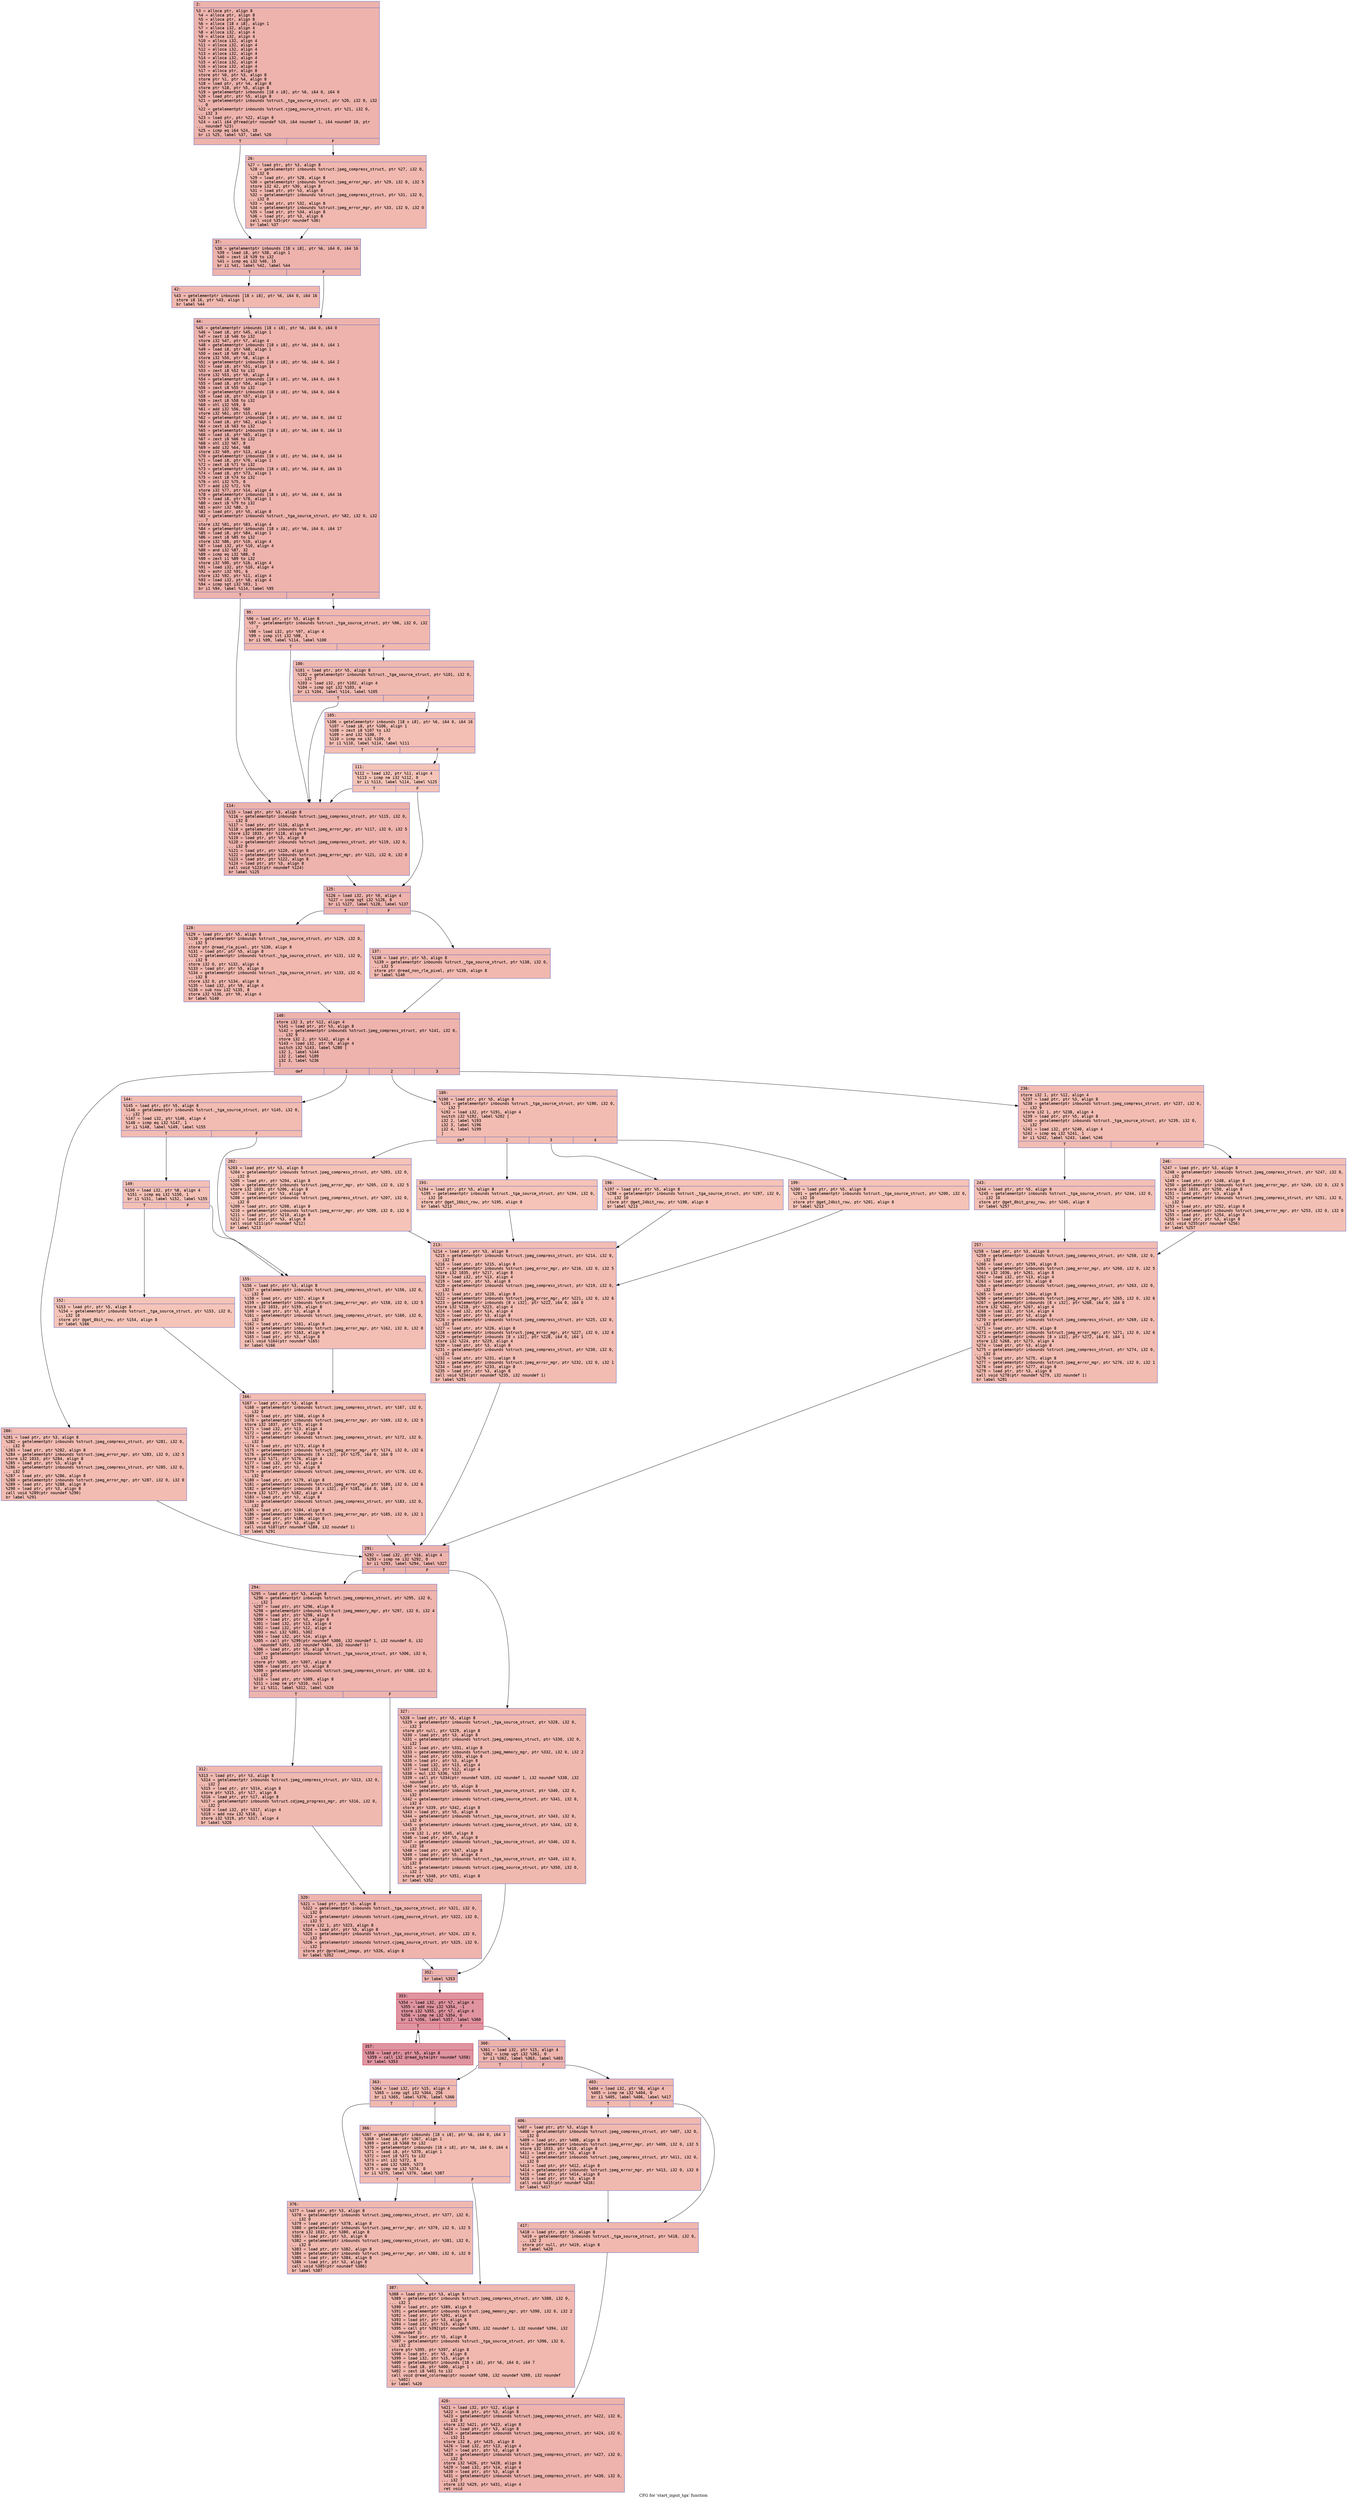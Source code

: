 digraph "CFG for 'start_input_tga' function" {
	label="CFG for 'start_input_tga' function";

	Node0x600001488460 [shape=record,color="#3d50c3ff", style=filled, fillcolor="#d6524470" fontname="Courier",label="{2:\l|  %3 = alloca ptr, align 8\l  %4 = alloca ptr, align 8\l  %5 = alloca ptr, align 8\l  %6 = alloca [18 x i8], align 1\l  %7 = alloca i32, align 4\l  %8 = alloca i32, align 4\l  %9 = alloca i32, align 4\l  %10 = alloca i32, align 4\l  %11 = alloca i32, align 4\l  %12 = alloca i32, align 4\l  %13 = alloca i32, align 4\l  %14 = alloca i32, align 4\l  %15 = alloca i32, align 4\l  %16 = alloca i32, align 4\l  %17 = alloca ptr, align 8\l  store ptr %0, ptr %3, align 8\l  store ptr %1, ptr %4, align 8\l  %18 = load ptr, ptr %4, align 8\l  store ptr %18, ptr %5, align 8\l  %19 = getelementptr inbounds [18 x i8], ptr %6, i64 0, i64 0\l  %20 = load ptr, ptr %5, align 8\l  %21 = getelementptr inbounds %struct._tga_source_struct, ptr %20, i32 0, i32\l... 0\l  %22 = getelementptr inbounds %struct.cjpeg_source_struct, ptr %21, i32 0,\l... i32 3\l  %23 = load ptr, ptr %22, align 8\l  %24 = call i64 @fread(ptr noundef %19, i64 noundef 1, i64 noundef 18, ptr\l... noundef %23)\l  %25 = icmp eq i64 %24, 18\l  br i1 %25, label %37, label %26\l|{<s0>T|<s1>F}}"];
	Node0x600001488460:s0 -> Node0x600001488500[tooltip="2 -> 37\nProbability 50.00%" ];
	Node0x600001488460:s1 -> Node0x6000014884b0[tooltip="2 -> 26\nProbability 50.00%" ];
	Node0x6000014884b0 [shape=record,color="#3d50c3ff", style=filled, fillcolor="#dc5d4a70" fontname="Courier",label="{26:\l|  %27 = load ptr, ptr %3, align 8\l  %28 = getelementptr inbounds %struct.jpeg_compress_struct, ptr %27, i32 0,\l... i32 0\l  %29 = load ptr, ptr %28, align 8\l  %30 = getelementptr inbounds %struct.jpeg_error_mgr, ptr %29, i32 0, i32 5\l  store i32 42, ptr %30, align 8\l  %31 = load ptr, ptr %3, align 8\l  %32 = getelementptr inbounds %struct.jpeg_compress_struct, ptr %31, i32 0,\l... i32 0\l  %33 = load ptr, ptr %32, align 8\l  %34 = getelementptr inbounds %struct.jpeg_error_mgr, ptr %33, i32 0, i32 0\l  %35 = load ptr, ptr %34, align 8\l  %36 = load ptr, ptr %3, align 8\l  call void %35(ptr noundef %36)\l  br label %37\l}"];
	Node0x6000014884b0 -> Node0x600001488500[tooltip="26 -> 37\nProbability 100.00%" ];
	Node0x600001488500 [shape=record,color="#3d50c3ff", style=filled, fillcolor="#d6524470" fontname="Courier",label="{37:\l|  %38 = getelementptr inbounds [18 x i8], ptr %6, i64 0, i64 16\l  %39 = load i8, ptr %38, align 1\l  %40 = zext i8 %39 to i32\l  %41 = icmp eq i32 %40, 15\l  br i1 %41, label %42, label %44\l|{<s0>T|<s1>F}}"];
	Node0x600001488500:s0 -> Node0x600001488550[tooltip="37 -> 42\nProbability 50.00%" ];
	Node0x600001488500:s1 -> Node0x6000014885a0[tooltip="37 -> 44\nProbability 50.00%" ];
	Node0x600001488550 [shape=record,color="#3d50c3ff", style=filled, fillcolor="#dc5d4a70" fontname="Courier",label="{42:\l|  %43 = getelementptr inbounds [18 x i8], ptr %6, i64 0, i64 16\l  store i8 16, ptr %43, align 1\l  br label %44\l}"];
	Node0x600001488550 -> Node0x6000014885a0[tooltip="42 -> 44\nProbability 100.00%" ];
	Node0x6000014885a0 [shape=record,color="#3d50c3ff", style=filled, fillcolor="#d6524470" fontname="Courier",label="{44:\l|  %45 = getelementptr inbounds [18 x i8], ptr %6, i64 0, i64 0\l  %46 = load i8, ptr %45, align 1\l  %47 = zext i8 %46 to i32\l  store i32 %47, ptr %7, align 4\l  %48 = getelementptr inbounds [18 x i8], ptr %6, i64 0, i64 1\l  %49 = load i8, ptr %48, align 1\l  %50 = zext i8 %49 to i32\l  store i32 %50, ptr %8, align 4\l  %51 = getelementptr inbounds [18 x i8], ptr %6, i64 0, i64 2\l  %52 = load i8, ptr %51, align 1\l  %53 = zext i8 %52 to i32\l  store i32 %53, ptr %9, align 4\l  %54 = getelementptr inbounds [18 x i8], ptr %6, i64 0, i64 5\l  %55 = load i8, ptr %54, align 1\l  %56 = zext i8 %55 to i32\l  %57 = getelementptr inbounds [18 x i8], ptr %6, i64 0, i64 6\l  %58 = load i8, ptr %57, align 1\l  %59 = zext i8 %58 to i32\l  %60 = shl i32 %59, 8\l  %61 = add i32 %56, %60\l  store i32 %61, ptr %15, align 4\l  %62 = getelementptr inbounds [18 x i8], ptr %6, i64 0, i64 12\l  %63 = load i8, ptr %62, align 1\l  %64 = zext i8 %63 to i32\l  %65 = getelementptr inbounds [18 x i8], ptr %6, i64 0, i64 13\l  %66 = load i8, ptr %65, align 1\l  %67 = zext i8 %66 to i32\l  %68 = shl i32 %67, 8\l  %69 = add i32 %64, %68\l  store i32 %69, ptr %13, align 4\l  %70 = getelementptr inbounds [18 x i8], ptr %6, i64 0, i64 14\l  %71 = load i8, ptr %70, align 1\l  %72 = zext i8 %71 to i32\l  %73 = getelementptr inbounds [18 x i8], ptr %6, i64 0, i64 15\l  %74 = load i8, ptr %73, align 1\l  %75 = zext i8 %74 to i32\l  %76 = shl i32 %75, 8\l  %77 = add i32 %72, %76\l  store i32 %77, ptr %14, align 4\l  %78 = getelementptr inbounds [18 x i8], ptr %6, i64 0, i64 16\l  %79 = load i8, ptr %78, align 1\l  %80 = zext i8 %79 to i32\l  %81 = ashr i32 %80, 3\l  %82 = load ptr, ptr %5, align 8\l  %83 = getelementptr inbounds %struct._tga_source_struct, ptr %82, i32 0, i32\l... 7\l  store i32 %81, ptr %83, align 4\l  %84 = getelementptr inbounds [18 x i8], ptr %6, i64 0, i64 17\l  %85 = load i8, ptr %84, align 1\l  %86 = zext i8 %85 to i32\l  store i32 %86, ptr %10, align 4\l  %87 = load i32, ptr %10, align 4\l  %88 = and i32 %87, 32\l  %89 = icmp eq i32 %88, 0\l  %90 = zext i1 %89 to i32\l  store i32 %90, ptr %16, align 4\l  %91 = load i32, ptr %10, align 4\l  %92 = ashr i32 %91, 6\l  store i32 %92, ptr %11, align 4\l  %93 = load i32, ptr %8, align 4\l  %94 = icmp sgt i32 %93, 1\l  br i1 %94, label %114, label %95\l|{<s0>T|<s1>F}}"];
	Node0x6000014885a0:s0 -> Node0x600001488730[tooltip="44 -> 114\nProbability 50.00%" ];
	Node0x6000014885a0:s1 -> Node0x6000014885f0[tooltip="44 -> 95\nProbability 50.00%" ];
	Node0x6000014885f0 [shape=record,color="#3d50c3ff", style=filled, fillcolor="#dc5d4a70" fontname="Courier",label="{95:\l|  %96 = load ptr, ptr %5, align 8\l  %97 = getelementptr inbounds %struct._tga_source_struct, ptr %96, i32 0, i32\l... 7\l  %98 = load i32, ptr %97, align 4\l  %99 = icmp slt i32 %98, 1\l  br i1 %99, label %114, label %100\l|{<s0>T|<s1>F}}"];
	Node0x6000014885f0:s0 -> Node0x600001488730[tooltip="95 -> 114\nProbability 37.50%" ];
	Node0x6000014885f0:s1 -> Node0x600001488640[tooltip="95 -> 100\nProbability 62.50%" ];
	Node0x600001488640 [shape=record,color="#3d50c3ff", style=filled, fillcolor="#de614d70" fontname="Courier",label="{100:\l|  %101 = load ptr, ptr %5, align 8\l  %102 = getelementptr inbounds %struct._tga_source_struct, ptr %101, i32 0,\l... i32 7\l  %103 = load i32, ptr %102, align 4\l  %104 = icmp sgt i32 %103, 4\l  br i1 %104, label %114, label %105\l|{<s0>T|<s1>F}}"];
	Node0x600001488640:s0 -> Node0x600001488730[tooltip="100 -> 114\nProbability 50.00%" ];
	Node0x600001488640:s1 -> Node0x600001488690[tooltip="100 -> 105\nProbability 50.00%" ];
	Node0x600001488690 [shape=record,color="#3d50c3ff", style=filled, fillcolor="#e36c5570" fontname="Courier",label="{105:\l|  %106 = getelementptr inbounds [18 x i8], ptr %6, i64 0, i64 16\l  %107 = load i8, ptr %106, align 1\l  %108 = zext i8 %107 to i32\l  %109 = and i32 %108, 7\l  %110 = icmp ne i32 %109, 0\l  br i1 %110, label %114, label %111\l|{<s0>T|<s1>F}}"];
	Node0x600001488690:s0 -> Node0x600001488730[tooltip="105 -> 114\nProbability 62.50%" ];
	Node0x600001488690:s1 -> Node0x6000014886e0[tooltip="105 -> 111\nProbability 37.50%" ];
	Node0x6000014886e0 [shape=record,color="#3d50c3ff", style=filled, fillcolor="#e97a5f70" fontname="Courier",label="{111:\l|  %112 = load i32, ptr %11, align 4\l  %113 = icmp ne i32 %112, 0\l  br i1 %113, label %114, label %125\l|{<s0>T|<s1>F}}"];
	Node0x6000014886e0:s0 -> Node0x600001488730[tooltip="111 -> 114\nProbability 62.50%" ];
	Node0x6000014886e0:s1 -> Node0x600001488780[tooltip="111 -> 125\nProbability 37.50%" ];
	Node0x600001488730 [shape=record,color="#3d50c3ff", style=filled, fillcolor="#d6524470" fontname="Courier",label="{114:\l|  %115 = load ptr, ptr %3, align 8\l  %116 = getelementptr inbounds %struct.jpeg_compress_struct, ptr %115, i32 0,\l... i32 0\l  %117 = load ptr, ptr %116, align 8\l  %118 = getelementptr inbounds %struct.jpeg_error_mgr, ptr %117, i32 0, i32 5\l  store i32 1033, ptr %118, align 8\l  %119 = load ptr, ptr %3, align 8\l  %120 = getelementptr inbounds %struct.jpeg_compress_struct, ptr %119, i32 0,\l... i32 0\l  %121 = load ptr, ptr %120, align 8\l  %122 = getelementptr inbounds %struct.jpeg_error_mgr, ptr %121, i32 0, i32 0\l  %123 = load ptr, ptr %122, align 8\l  %124 = load ptr, ptr %3, align 8\l  call void %123(ptr noundef %124)\l  br label %125\l}"];
	Node0x600001488730 -> Node0x600001488780[tooltip="114 -> 125\nProbability 100.00%" ];
	Node0x600001488780 [shape=record,color="#3d50c3ff", style=filled, fillcolor="#d6524470" fontname="Courier",label="{125:\l|  %126 = load i32, ptr %9, align 4\l  %127 = icmp sgt i32 %126, 8\l  br i1 %127, label %128, label %137\l|{<s0>T|<s1>F}}"];
	Node0x600001488780:s0 -> Node0x6000014887d0[tooltip="125 -> 128\nProbability 50.00%" ];
	Node0x600001488780:s1 -> Node0x600001488820[tooltip="125 -> 137\nProbability 50.00%" ];
	Node0x6000014887d0 [shape=record,color="#3d50c3ff", style=filled, fillcolor="#dc5d4a70" fontname="Courier",label="{128:\l|  %129 = load ptr, ptr %5, align 8\l  %130 = getelementptr inbounds %struct._tga_source_struct, ptr %129, i32 0,\l... i32 5\l  store ptr @read_rle_pixel, ptr %130, align 8\l  %131 = load ptr, ptr %5, align 8\l  %132 = getelementptr inbounds %struct._tga_source_struct, ptr %131, i32 0,\l... i32 9\l  store i32 0, ptr %132, align 4\l  %133 = load ptr, ptr %5, align 8\l  %134 = getelementptr inbounds %struct._tga_source_struct, ptr %133, i32 0,\l... i32 8\l  store i32 0, ptr %134, align 8\l  %135 = load i32, ptr %9, align 4\l  %136 = sub nsw i32 %135, 8\l  store i32 %136, ptr %9, align 4\l  br label %140\l}"];
	Node0x6000014887d0 -> Node0x600001488870[tooltip="128 -> 140\nProbability 100.00%" ];
	Node0x600001488820 [shape=record,color="#3d50c3ff", style=filled, fillcolor="#dc5d4a70" fontname="Courier",label="{137:\l|  %138 = load ptr, ptr %5, align 8\l  %139 = getelementptr inbounds %struct._tga_source_struct, ptr %138, i32 0,\l... i32 5\l  store ptr @read_non_rle_pixel, ptr %139, align 8\l  br label %140\l}"];
	Node0x600001488820 -> Node0x600001488870[tooltip="137 -> 140\nProbability 100.00%" ];
	Node0x600001488870 [shape=record,color="#3d50c3ff", style=filled, fillcolor="#d6524470" fontname="Courier",label="{140:\l|  store i32 3, ptr %12, align 4\l  %141 = load ptr, ptr %3, align 8\l  %142 = getelementptr inbounds %struct.jpeg_compress_struct, ptr %141, i32 0,\l... i32 9\l  store i32 2, ptr %142, align 4\l  %143 = load i32, ptr %9, align 4\l  switch i32 %143, label %280 [\l    i32 1, label %144\l    i32 2, label %189\l    i32 3, label %236\l  ]\l|{<s0>def|<s1>1|<s2>2|<s3>3}}"];
	Node0x600001488870:s0 -> Node0x600001488d70[tooltip="140 -> 280\nProbability 25.00%" ];
	Node0x600001488870:s1 -> Node0x6000014888c0[tooltip="140 -> 144\nProbability 25.00%" ];
	Node0x600001488870:s2 -> Node0x600001488a50[tooltip="140 -> 189\nProbability 25.00%" ];
	Node0x600001488870:s3 -> Node0x600001488c30[tooltip="140 -> 236\nProbability 25.00%" ];
	Node0x6000014888c0 [shape=record,color="#3d50c3ff", style=filled, fillcolor="#e1675170" fontname="Courier",label="{144:\l|  %145 = load ptr, ptr %5, align 8\l  %146 = getelementptr inbounds %struct._tga_source_struct, ptr %145, i32 0,\l... i32 7\l  %147 = load i32, ptr %146, align 4\l  %148 = icmp eq i32 %147, 1\l  br i1 %148, label %149, label %155\l|{<s0>T|<s1>F}}"];
	Node0x6000014888c0:s0 -> Node0x600001488910[tooltip="144 -> 149\nProbability 50.00%" ];
	Node0x6000014888c0:s1 -> Node0x6000014889b0[tooltip="144 -> 155\nProbability 50.00%" ];
	Node0x600001488910 [shape=record,color="#3d50c3ff", style=filled, fillcolor="#e5705870" fontname="Courier",label="{149:\l|  %150 = load i32, ptr %8, align 4\l  %151 = icmp eq i32 %150, 1\l  br i1 %151, label %152, label %155\l|{<s0>T|<s1>F}}"];
	Node0x600001488910:s0 -> Node0x600001488960[tooltip="149 -> 152\nProbability 50.00%" ];
	Node0x600001488910:s1 -> Node0x6000014889b0[tooltip="149 -> 155\nProbability 50.00%" ];
	Node0x600001488960 [shape=record,color="#3d50c3ff", style=filled, fillcolor="#e97a5f70" fontname="Courier",label="{152:\l|  %153 = load ptr, ptr %5, align 8\l  %154 = getelementptr inbounds %struct._tga_source_struct, ptr %153, i32 0,\l... i32 10\l  store ptr @get_8bit_row, ptr %154, align 8\l  br label %166\l}"];
	Node0x600001488960 -> Node0x600001488a00[tooltip="152 -> 166\nProbability 100.00%" ];
	Node0x6000014889b0 [shape=record,color="#3d50c3ff", style=filled, fillcolor="#e36c5570" fontname="Courier",label="{155:\l|  %156 = load ptr, ptr %3, align 8\l  %157 = getelementptr inbounds %struct.jpeg_compress_struct, ptr %156, i32 0,\l... i32 0\l  %158 = load ptr, ptr %157, align 8\l  %159 = getelementptr inbounds %struct.jpeg_error_mgr, ptr %158, i32 0, i32 5\l  store i32 1033, ptr %159, align 8\l  %160 = load ptr, ptr %3, align 8\l  %161 = getelementptr inbounds %struct.jpeg_compress_struct, ptr %160, i32 0,\l... i32 0\l  %162 = load ptr, ptr %161, align 8\l  %163 = getelementptr inbounds %struct.jpeg_error_mgr, ptr %162, i32 0, i32 0\l  %164 = load ptr, ptr %163, align 8\l  %165 = load ptr, ptr %3, align 8\l  call void %164(ptr noundef %165)\l  br label %166\l}"];
	Node0x6000014889b0 -> Node0x600001488a00[tooltip="155 -> 166\nProbability 100.00%" ];
	Node0x600001488a00 [shape=record,color="#3d50c3ff", style=filled, fillcolor="#e1675170" fontname="Courier",label="{166:\l|  %167 = load ptr, ptr %3, align 8\l  %168 = getelementptr inbounds %struct.jpeg_compress_struct, ptr %167, i32 0,\l... i32 0\l  %169 = load ptr, ptr %168, align 8\l  %170 = getelementptr inbounds %struct.jpeg_error_mgr, ptr %169, i32 0, i32 5\l  store i32 1037, ptr %170, align 8\l  %171 = load i32, ptr %13, align 4\l  %172 = load ptr, ptr %3, align 8\l  %173 = getelementptr inbounds %struct.jpeg_compress_struct, ptr %172, i32 0,\l... i32 0\l  %174 = load ptr, ptr %173, align 8\l  %175 = getelementptr inbounds %struct.jpeg_error_mgr, ptr %174, i32 0, i32 6\l  %176 = getelementptr inbounds [8 x i32], ptr %175, i64 0, i64 0\l  store i32 %171, ptr %176, align 4\l  %177 = load i32, ptr %14, align 4\l  %178 = load ptr, ptr %3, align 8\l  %179 = getelementptr inbounds %struct.jpeg_compress_struct, ptr %178, i32 0,\l... i32 0\l  %180 = load ptr, ptr %179, align 8\l  %181 = getelementptr inbounds %struct.jpeg_error_mgr, ptr %180, i32 0, i32 6\l  %182 = getelementptr inbounds [8 x i32], ptr %181, i64 0, i64 1\l  store i32 %177, ptr %182, align 4\l  %183 = load ptr, ptr %3, align 8\l  %184 = getelementptr inbounds %struct.jpeg_compress_struct, ptr %183, i32 0,\l... i32 0\l  %185 = load ptr, ptr %184, align 8\l  %186 = getelementptr inbounds %struct.jpeg_error_mgr, ptr %185, i32 0, i32 1\l  %187 = load ptr, ptr %186, align 8\l  %188 = load ptr, ptr %3, align 8\l  call void %187(ptr noundef %188, i32 noundef 1)\l  br label %291\l}"];
	Node0x600001488a00 -> Node0x600001488dc0[tooltip="166 -> 291\nProbability 100.00%" ];
	Node0x600001488a50 [shape=record,color="#3d50c3ff", style=filled, fillcolor="#e1675170" fontname="Courier",label="{189:\l|  %190 = load ptr, ptr %5, align 8\l  %191 = getelementptr inbounds %struct._tga_source_struct, ptr %190, i32 0,\l... i32 7\l  %192 = load i32, ptr %191, align 4\l  switch i32 %192, label %202 [\l    i32 2, label %193\l    i32 3, label %196\l    i32 4, label %199\l  ]\l|{<s0>def|<s1>2|<s2>3|<s3>4}}"];
	Node0x600001488a50:s0 -> Node0x600001488b90[tooltip="189 -> 202\nProbability 25.00%" ];
	Node0x600001488a50:s1 -> Node0x600001488aa0[tooltip="189 -> 193\nProbability 25.00%" ];
	Node0x600001488a50:s2 -> Node0x600001488af0[tooltip="189 -> 196\nProbability 25.00%" ];
	Node0x600001488a50:s3 -> Node0x600001488b40[tooltip="189 -> 199\nProbability 25.00%" ];
	Node0x600001488aa0 [shape=record,color="#3d50c3ff", style=filled, fillcolor="#e8765c70" fontname="Courier",label="{193:\l|  %194 = load ptr, ptr %5, align 8\l  %195 = getelementptr inbounds %struct._tga_source_struct, ptr %194, i32 0,\l... i32 10\l  store ptr @get_16bit_row, ptr %195, align 8\l  br label %213\l}"];
	Node0x600001488aa0 -> Node0x600001488be0[tooltip="193 -> 213\nProbability 100.00%" ];
	Node0x600001488af0 [shape=record,color="#3d50c3ff", style=filled, fillcolor="#e8765c70" fontname="Courier",label="{196:\l|  %197 = load ptr, ptr %5, align 8\l  %198 = getelementptr inbounds %struct._tga_source_struct, ptr %197, i32 0,\l... i32 10\l  store ptr @get_24bit_row, ptr %198, align 8\l  br label %213\l}"];
	Node0x600001488af0 -> Node0x600001488be0[tooltip="196 -> 213\nProbability 100.00%" ];
	Node0x600001488b40 [shape=record,color="#3d50c3ff", style=filled, fillcolor="#e8765c70" fontname="Courier",label="{199:\l|  %200 = load ptr, ptr %5, align 8\l  %201 = getelementptr inbounds %struct._tga_source_struct, ptr %200, i32 0,\l... i32 10\l  store ptr @get_24bit_row, ptr %201, align 8\l  br label %213\l}"];
	Node0x600001488b40 -> Node0x600001488be0[tooltip="199 -> 213\nProbability 100.00%" ];
	Node0x600001488b90 [shape=record,color="#3d50c3ff", style=filled, fillcolor="#e8765c70" fontname="Courier",label="{202:\l|  %203 = load ptr, ptr %3, align 8\l  %204 = getelementptr inbounds %struct.jpeg_compress_struct, ptr %203, i32 0,\l... i32 0\l  %205 = load ptr, ptr %204, align 8\l  %206 = getelementptr inbounds %struct.jpeg_error_mgr, ptr %205, i32 0, i32 5\l  store i32 1033, ptr %206, align 8\l  %207 = load ptr, ptr %3, align 8\l  %208 = getelementptr inbounds %struct.jpeg_compress_struct, ptr %207, i32 0,\l... i32 0\l  %209 = load ptr, ptr %208, align 8\l  %210 = getelementptr inbounds %struct.jpeg_error_mgr, ptr %209, i32 0, i32 0\l  %211 = load ptr, ptr %210, align 8\l  %212 = load ptr, ptr %3, align 8\l  call void %211(ptr noundef %212)\l  br label %213\l}"];
	Node0x600001488b90 -> Node0x600001488be0[tooltip="202 -> 213\nProbability 100.00%" ];
	Node0x600001488be0 [shape=record,color="#3d50c3ff", style=filled, fillcolor="#e1675170" fontname="Courier",label="{213:\l|  %214 = load ptr, ptr %3, align 8\l  %215 = getelementptr inbounds %struct.jpeg_compress_struct, ptr %214, i32 0,\l... i32 0\l  %216 = load ptr, ptr %215, align 8\l  %217 = getelementptr inbounds %struct.jpeg_error_mgr, ptr %216, i32 0, i32 5\l  store i32 1035, ptr %217, align 8\l  %218 = load i32, ptr %13, align 4\l  %219 = load ptr, ptr %3, align 8\l  %220 = getelementptr inbounds %struct.jpeg_compress_struct, ptr %219, i32 0,\l... i32 0\l  %221 = load ptr, ptr %220, align 8\l  %222 = getelementptr inbounds %struct.jpeg_error_mgr, ptr %221, i32 0, i32 6\l  %223 = getelementptr inbounds [8 x i32], ptr %222, i64 0, i64 0\l  store i32 %218, ptr %223, align 4\l  %224 = load i32, ptr %14, align 4\l  %225 = load ptr, ptr %3, align 8\l  %226 = getelementptr inbounds %struct.jpeg_compress_struct, ptr %225, i32 0,\l... i32 0\l  %227 = load ptr, ptr %226, align 8\l  %228 = getelementptr inbounds %struct.jpeg_error_mgr, ptr %227, i32 0, i32 6\l  %229 = getelementptr inbounds [8 x i32], ptr %228, i64 0, i64 1\l  store i32 %224, ptr %229, align 4\l  %230 = load ptr, ptr %3, align 8\l  %231 = getelementptr inbounds %struct.jpeg_compress_struct, ptr %230, i32 0,\l... i32 0\l  %232 = load ptr, ptr %231, align 8\l  %233 = getelementptr inbounds %struct.jpeg_error_mgr, ptr %232, i32 0, i32 1\l  %234 = load ptr, ptr %233, align 8\l  %235 = load ptr, ptr %3, align 8\l  call void %234(ptr noundef %235, i32 noundef 1)\l  br label %291\l}"];
	Node0x600001488be0 -> Node0x600001488dc0[tooltip="213 -> 291\nProbability 100.00%" ];
	Node0x600001488c30 [shape=record,color="#3d50c3ff", style=filled, fillcolor="#e1675170" fontname="Courier",label="{236:\l|  store i32 1, ptr %12, align 4\l  %237 = load ptr, ptr %3, align 8\l  %238 = getelementptr inbounds %struct.jpeg_compress_struct, ptr %237, i32 0,\l... i32 9\l  store i32 1, ptr %238, align 4\l  %239 = load ptr, ptr %5, align 8\l  %240 = getelementptr inbounds %struct._tga_source_struct, ptr %239, i32 0,\l... i32 7\l  %241 = load i32, ptr %240, align 4\l  %242 = icmp eq i32 %241, 1\l  br i1 %242, label %243, label %246\l|{<s0>T|<s1>F}}"];
	Node0x600001488c30:s0 -> Node0x600001488c80[tooltip="236 -> 243\nProbability 50.00%" ];
	Node0x600001488c30:s1 -> Node0x600001488cd0[tooltip="236 -> 246\nProbability 50.00%" ];
	Node0x600001488c80 [shape=record,color="#3d50c3ff", style=filled, fillcolor="#e5705870" fontname="Courier",label="{243:\l|  %244 = load ptr, ptr %5, align 8\l  %245 = getelementptr inbounds %struct._tga_source_struct, ptr %244, i32 0,\l... i32 10\l  store ptr @get_8bit_gray_row, ptr %245, align 8\l  br label %257\l}"];
	Node0x600001488c80 -> Node0x600001488d20[tooltip="243 -> 257\nProbability 100.00%" ];
	Node0x600001488cd0 [shape=record,color="#3d50c3ff", style=filled, fillcolor="#e5705870" fontname="Courier",label="{246:\l|  %247 = load ptr, ptr %3, align 8\l  %248 = getelementptr inbounds %struct.jpeg_compress_struct, ptr %247, i32 0,\l... i32 0\l  %249 = load ptr, ptr %248, align 8\l  %250 = getelementptr inbounds %struct.jpeg_error_mgr, ptr %249, i32 0, i32 5\l  store i32 1033, ptr %250, align 8\l  %251 = load ptr, ptr %3, align 8\l  %252 = getelementptr inbounds %struct.jpeg_compress_struct, ptr %251, i32 0,\l... i32 0\l  %253 = load ptr, ptr %252, align 8\l  %254 = getelementptr inbounds %struct.jpeg_error_mgr, ptr %253, i32 0, i32 0\l  %255 = load ptr, ptr %254, align 8\l  %256 = load ptr, ptr %3, align 8\l  call void %255(ptr noundef %256)\l  br label %257\l}"];
	Node0x600001488cd0 -> Node0x600001488d20[tooltip="246 -> 257\nProbability 100.00%" ];
	Node0x600001488d20 [shape=record,color="#3d50c3ff", style=filled, fillcolor="#e1675170" fontname="Courier",label="{257:\l|  %258 = load ptr, ptr %3, align 8\l  %259 = getelementptr inbounds %struct.jpeg_compress_struct, ptr %258, i32 0,\l... i32 0\l  %260 = load ptr, ptr %259, align 8\l  %261 = getelementptr inbounds %struct.jpeg_error_mgr, ptr %260, i32 0, i32 5\l  store i32 1036, ptr %261, align 8\l  %262 = load i32, ptr %13, align 4\l  %263 = load ptr, ptr %3, align 8\l  %264 = getelementptr inbounds %struct.jpeg_compress_struct, ptr %263, i32 0,\l... i32 0\l  %265 = load ptr, ptr %264, align 8\l  %266 = getelementptr inbounds %struct.jpeg_error_mgr, ptr %265, i32 0, i32 6\l  %267 = getelementptr inbounds [8 x i32], ptr %266, i64 0, i64 0\l  store i32 %262, ptr %267, align 4\l  %268 = load i32, ptr %14, align 4\l  %269 = load ptr, ptr %3, align 8\l  %270 = getelementptr inbounds %struct.jpeg_compress_struct, ptr %269, i32 0,\l... i32 0\l  %271 = load ptr, ptr %270, align 8\l  %272 = getelementptr inbounds %struct.jpeg_error_mgr, ptr %271, i32 0, i32 6\l  %273 = getelementptr inbounds [8 x i32], ptr %272, i64 0, i64 1\l  store i32 %268, ptr %273, align 4\l  %274 = load ptr, ptr %3, align 8\l  %275 = getelementptr inbounds %struct.jpeg_compress_struct, ptr %274, i32 0,\l... i32 0\l  %276 = load ptr, ptr %275, align 8\l  %277 = getelementptr inbounds %struct.jpeg_error_mgr, ptr %276, i32 0, i32 1\l  %278 = load ptr, ptr %277, align 8\l  %279 = load ptr, ptr %3, align 8\l  call void %278(ptr noundef %279, i32 noundef 1)\l  br label %291\l}"];
	Node0x600001488d20 -> Node0x600001488dc0[tooltip="257 -> 291\nProbability 100.00%" ];
	Node0x600001488d70 [shape=record,color="#3d50c3ff", style=filled, fillcolor="#e1675170" fontname="Courier",label="{280:\l|  %281 = load ptr, ptr %3, align 8\l  %282 = getelementptr inbounds %struct.jpeg_compress_struct, ptr %281, i32 0,\l... i32 0\l  %283 = load ptr, ptr %282, align 8\l  %284 = getelementptr inbounds %struct.jpeg_error_mgr, ptr %283, i32 0, i32 5\l  store i32 1033, ptr %284, align 8\l  %285 = load ptr, ptr %3, align 8\l  %286 = getelementptr inbounds %struct.jpeg_compress_struct, ptr %285, i32 0,\l... i32 0\l  %287 = load ptr, ptr %286, align 8\l  %288 = getelementptr inbounds %struct.jpeg_error_mgr, ptr %287, i32 0, i32 0\l  %289 = load ptr, ptr %288, align 8\l  %290 = load ptr, ptr %3, align 8\l  call void %289(ptr noundef %290)\l  br label %291\l}"];
	Node0x600001488d70 -> Node0x600001488dc0[tooltip="280 -> 291\nProbability 100.00%" ];
	Node0x600001488dc0 [shape=record,color="#3d50c3ff", style=filled, fillcolor="#d6524470" fontname="Courier",label="{291:\l|  %292 = load i32, ptr %16, align 4\l  %293 = icmp ne i32 %292, 0\l  br i1 %293, label %294, label %327\l|{<s0>T|<s1>F}}"];
	Node0x600001488dc0:s0 -> Node0x600001488e10[tooltip="291 -> 294\nProbability 62.50%" ];
	Node0x600001488dc0:s1 -> Node0x600001488f00[tooltip="291 -> 327\nProbability 37.50%" ];
	Node0x600001488e10 [shape=record,color="#3d50c3ff", style=filled, fillcolor="#d8564670" fontname="Courier",label="{294:\l|  %295 = load ptr, ptr %3, align 8\l  %296 = getelementptr inbounds %struct.jpeg_compress_struct, ptr %295, i32 0,\l... i32 1\l  %297 = load ptr, ptr %296, align 8\l  %298 = getelementptr inbounds %struct.jpeg_memory_mgr, ptr %297, i32 0, i32 4\l  %299 = load ptr, ptr %298, align 8\l  %300 = load ptr, ptr %3, align 8\l  %301 = load i32, ptr %13, align 4\l  %302 = load i32, ptr %12, align 4\l  %303 = mul i32 %301, %302\l  %304 = load i32, ptr %14, align 4\l  %305 = call ptr %299(ptr noundef %300, i32 noundef 1, i32 noundef 0, i32\l... noundef %303, i32 noundef %304, i32 noundef 1)\l  %306 = load ptr, ptr %5, align 8\l  %307 = getelementptr inbounds %struct._tga_source_struct, ptr %306, i32 0,\l... i32 3\l  store ptr %305, ptr %307, align 8\l  %308 = load ptr, ptr %3, align 8\l  %309 = getelementptr inbounds %struct.jpeg_compress_struct, ptr %308, i32 0,\l... i32 2\l  %310 = load ptr, ptr %309, align 8\l  %311 = icmp ne ptr %310, null\l  br i1 %311, label %312, label %320\l|{<s0>T|<s1>F}}"];
	Node0x600001488e10:s0 -> Node0x600001488e60[tooltip="294 -> 312\nProbability 62.50%" ];
	Node0x600001488e10:s1 -> Node0x600001488eb0[tooltip="294 -> 320\nProbability 37.50%" ];
	Node0x600001488e60 [shape=record,color="#3d50c3ff", style=filled, fillcolor="#de614d70" fontname="Courier",label="{312:\l|  %313 = load ptr, ptr %3, align 8\l  %314 = getelementptr inbounds %struct.jpeg_compress_struct, ptr %313, i32 0,\l... i32 2\l  %315 = load ptr, ptr %314, align 8\l  store ptr %315, ptr %17, align 8\l  %316 = load ptr, ptr %17, align 8\l  %317 = getelementptr inbounds %struct.cdjpeg_progress_mgr, ptr %316, i32 0,\l... i32 2\l  %318 = load i32, ptr %317, align 4\l  %319 = add nsw i32 %318, 1\l  store i32 %319, ptr %317, align 4\l  br label %320\l}"];
	Node0x600001488e60 -> Node0x600001488eb0[tooltip="312 -> 320\nProbability 100.00%" ];
	Node0x600001488eb0 [shape=record,color="#3d50c3ff", style=filled, fillcolor="#d8564670" fontname="Courier",label="{320:\l|  %321 = load ptr, ptr %5, align 8\l  %322 = getelementptr inbounds %struct._tga_source_struct, ptr %321, i32 0,\l... i32 0\l  %323 = getelementptr inbounds %struct.cjpeg_source_struct, ptr %322, i32 0,\l... i32 5\l  store i32 1, ptr %323, align 8\l  %324 = load ptr, ptr %5, align 8\l  %325 = getelementptr inbounds %struct._tga_source_struct, ptr %324, i32 0,\l... i32 0\l  %326 = getelementptr inbounds %struct.cjpeg_source_struct, ptr %325, i32 0,\l... i32 1\l  store ptr @preload_image, ptr %326, align 8\l  br label %352\l}"];
	Node0x600001488eb0 -> Node0x600001488f50[tooltip="320 -> 352\nProbability 100.00%" ];
	Node0x600001488f00 [shape=record,color="#3d50c3ff", style=filled, fillcolor="#de614d70" fontname="Courier",label="{327:\l|  %328 = load ptr, ptr %5, align 8\l  %329 = getelementptr inbounds %struct._tga_source_struct, ptr %328, i32 0,\l... i32 3\l  store ptr null, ptr %329, align 8\l  %330 = load ptr, ptr %3, align 8\l  %331 = getelementptr inbounds %struct.jpeg_compress_struct, ptr %330, i32 0,\l... i32 1\l  %332 = load ptr, ptr %331, align 8\l  %333 = getelementptr inbounds %struct.jpeg_memory_mgr, ptr %332, i32 0, i32 2\l  %334 = load ptr, ptr %333, align 8\l  %335 = load ptr, ptr %3, align 8\l  %336 = load i32, ptr %13, align 4\l  %337 = load i32, ptr %12, align 4\l  %338 = mul i32 %336, %337\l  %339 = call ptr %334(ptr noundef %335, i32 noundef 1, i32 noundef %338, i32\l... noundef 1)\l  %340 = load ptr, ptr %5, align 8\l  %341 = getelementptr inbounds %struct._tga_source_struct, ptr %340, i32 0,\l... i32 0\l  %342 = getelementptr inbounds %struct.cjpeg_source_struct, ptr %341, i32 0,\l... i32 4\l  store ptr %339, ptr %342, align 8\l  %343 = load ptr, ptr %5, align 8\l  %344 = getelementptr inbounds %struct._tga_source_struct, ptr %343, i32 0,\l... i32 0\l  %345 = getelementptr inbounds %struct.cjpeg_source_struct, ptr %344, i32 0,\l... i32 5\l  store i32 1, ptr %345, align 8\l  %346 = load ptr, ptr %5, align 8\l  %347 = getelementptr inbounds %struct._tga_source_struct, ptr %346, i32 0,\l... i32 10\l  %348 = load ptr, ptr %347, align 8\l  %349 = load ptr, ptr %5, align 8\l  %350 = getelementptr inbounds %struct._tga_source_struct, ptr %349, i32 0,\l... i32 0\l  %351 = getelementptr inbounds %struct.cjpeg_source_struct, ptr %350, i32 0,\l... i32 1\l  store ptr %348, ptr %351, align 8\l  br label %352\l}"];
	Node0x600001488f00 -> Node0x600001488f50[tooltip="327 -> 352\nProbability 100.00%" ];
	Node0x600001488f50 [shape=record,color="#3d50c3ff", style=filled, fillcolor="#d6524470" fontname="Courier",label="{352:\l|  br label %353\l}"];
	Node0x600001488f50 -> Node0x600001488fa0[tooltip="352 -> 353\nProbability 100.00%" ];
	Node0x600001488fa0 [shape=record,color="#b70d28ff", style=filled, fillcolor="#b70d2870" fontname="Courier",label="{353:\l|  %354 = load i32, ptr %7, align 4\l  %355 = add nsw i32 %354, -1\l  store i32 %355, ptr %7, align 4\l  %356 = icmp ne i32 %354, 0\l  br i1 %356, label %357, label %360\l|{<s0>T|<s1>F}}"];
	Node0x600001488fa0:s0 -> Node0x600001488ff0[tooltip="353 -> 357\nProbability 96.88%" ];
	Node0x600001488fa0:s1 -> Node0x600001489040[tooltip="353 -> 360\nProbability 3.12%" ];
	Node0x600001488ff0 [shape=record,color="#b70d28ff", style=filled, fillcolor="#b70d2870" fontname="Courier",label="{357:\l|  %358 = load ptr, ptr %5, align 8\l  %359 = call i32 @read_byte(ptr noundef %358)\l  br label %353\l}"];
	Node0x600001488ff0 -> Node0x600001488fa0[tooltip="357 -> 353\nProbability 100.00%" ];
	Node0x600001489040 [shape=record,color="#3d50c3ff", style=filled, fillcolor="#d6524470" fontname="Courier",label="{360:\l|  %361 = load i32, ptr %15, align 4\l  %362 = icmp ugt i32 %361, 0\l  br i1 %362, label %363, label %403\l|{<s0>T|<s1>F}}"];
	Node0x600001489040:s0 -> Node0x600001489090[tooltip="360 -> 363\nProbability 50.00%" ];
	Node0x600001489040:s1 -> Node0x6000014891d0[tooltip="360 -> 403\nProbability 50.00%" ];
	Node0x600001489090 [shape=record,color="#3d50c3ff", style=filled, fillcolor="#dc5d4a70" fontname="Courier",label="{363:\l|  %364 = load i32, ptr %15, align 4\l  %365 = icmp ugt i32 %364, 256\l  br i1 %365, label %376, label %366\l|{<s0>T|<s1>F}}"];
	Node0x600001489090:s0 -> Node0x600001489130[tooltip="363 -> 376\nProbability 50.00%" ];
	Node0x600001489090:s1 -> Node0x6000014890e0[tooltip="363 -> 366\nProbability 50.00%" ];
	Node0x6000014890e0 [shape=record,color="#3d50c3ff", style=filled, fillcolor="#e1675170" fontname="Courier",label="{366:\l|  %367 = getelementptr inbounds [18 x i8], ptr %6, i64 0, i64 3\l  %368 = load i8, ptr %367, align 1\l  %369 = zext i8 %368 to i32\l  %370 = getelementptr inbounds [18 x i8], ptr %6, i64 0, i64 4\l  %371 = load i8, ptr %370, align 1\l  %372 = zext i8 %371 to i32\l  %373 = shl i32 %372, 8\l  %374 = add i32 %369, %373\l  %375 = icmp ne i32 %374, 0\l  br i1 %375, label %376, label %387\l|{<s0>T|<s1>F}}"];
	Node0x6000014890e0:s0 -> Node0x600001489130[tooltip="366 -> 376\nProbability 62.50%" ];
	Node0x6000014890e0:s1 -> Node0x600001489180[tooltip="366 -> 387\nProbability 37.50%" ];
	Node0x600001489130 [shape=record,color="#3d50c3ff", style=filled, fillcolor="#de614d70" fontname="Courier",label="{376:\l|  %377 = load ptr, ptr %3, align 8\l  %378 = getelementptr inbounds %struct.jpeg_compress_struct, ptr %377, i32 0,\l... i32 0\l  %379 = load ptr, ptr %378, align 8\l  %380 = getelementptr inbounds %struct.jpeg_error_mgr, ptr %379, i32 0, i32 5\l  store i32 1032, ptr %380, align 8\l  %381 = load ptr, ptr %3, align 8\l  %382 = getelementptr inbounds %struct.jpeg_compress_struct, ptr %381, i32 0,\l... i32 0\l  %383 = load ptr, ptr %382, align 8\l  %384 = getelementptr inbounds %struct.jpeg_error_mgr, ptr %383, i32 0, i32 0\l  %385 = load ptr, ptr %384, align 8\l  %386 = load ptr, ptr %3, align 8\l  call void %385(ptr noundef %386)\l  br label %387\l}"];
	Node0x600001489130 -> Node0x600001489180[tooltip="376 -> 387\nProbability 100.00%" ];
	Node0x600001489180 [shape=record,color="#3d50c3ff", style=filled, fillcolor="#dc5d4a70" fontname="Courier",label="{387:\l|  %388 = load ptr, ptr %3, align 8\l  %389 = getelementptr inbounds %struct.jpeg_compress_struct, ptr %388, i32 0,\l... i32 1\l  %390 = load ptr, ptr %389, align 8\l  %391 = getelementptr inbounds %struct.jpeg_memory_mgr, ptr %390, i32 0, i32 2\l  %392 = load ptr, ptr %391, align 8\l  %393 = load ptr, ptr %3, align 8\l  %394 = load i32, ptr %15, align 4\l  %395 = call ptr %392(ptr noundef %393, i32 noundef 1, i32 noundef %394, i32\l... noundef 3)\l  %396 = load ptr, ptr %5, align 8\l  %397 = getelementptr inbounds %struct._tga_source_struct, ptr %396, i32 0,\l... i32 2\l  store ptr %395, ptr %397, align 8\l  %398 = load ptr, ptr %5, align 8\l  %399 = load i32, ptr %15, align 4\l  %400 = getelementptr inbounds [18 x i8], ptr %6, i64 0, i64 7\l  %401 = load i8, ptr %400, align 1\l  %402 = zext i8 %401 to i32\l  call void @read_colormap(ptr noundef %398, i32 noundef %399, i32 noundef\l... %402)\l  br label %420\l}"];
	Node0x600001489180 -> Node0x6000014892c0[tooltip="387 -> 420\nProbability 100.00%" ];
	Node0x6000014891d0 [shape=record,color="#3d50c3ff", style=filled, fillcolor="#dc5d4a70" fontname="Courier",label="{403:\l|  %404 = load i32, ptr %8, align 4\l  %405 = icmp ne i32 %404, 0\l  br i1 %405, label %406, label %417\l|{<s0>T|<s1>F}}"];
	Node0x6000014891d0:s0 -> Node0x600001489220[tooltip="403 -> 406\nProbability 62.50%" ];
	Node0x6000014891d0:s1 -> Node0x600001489270[tooltip="403 -> 417\nProbability 37.50%" ];
	Node0x600001489220 [shape=record,color="#3d50c3ff", style=filled, fillcolor="#de614d70" fontname="Courier",label="{406:\l|  %407 = load ptr, ptr %3, align 8\l  %408 = getelementptr inbounds %struct.jpeg_compress_struct, ptr %407, i32 0,\l... i32 0\l  %409 = load ptr, ptr %408, align 8\l  %410 = getelementptr inbounds %struct.jpeg_error_mgr, ptr %409, i32 0, i32 5\l  store i32 1033, ptr %410, align 8\l  %411 = load ptr, ptr %3, align 8\l  %412 = getelementptr inbounds %struct.jpeg_compress_struct, ptr %411, i32 0,\l... i32 0\l  %413 = load ptr, ptr %412, align 8\l  %414 = getelementptr inbounds %struct.jpeg_error_mgr, ptr %413, i32 0, i32 0\l  %415 = load ptr, ptr %414, align 8\l  %416 = load ptr, ptr %3, align 8\l  call void %415(ptr noundef %416)\l  br label %417\l}"];
	Node0x600001489220 -> Node0x600001489270[tooltip="406 -> 417\nProbability 100.00%" ];
	Node0x600001489270 [shape=record,color="#3d50c3ff", style=filled, fillcolor="#dc5d4a70" fontname="Courier",label="{417:\l|  %418 = load ptr, ptr %5, align 8\l  %419 = getelementptr inbounds %struct._tga_source_struct, ptr %418, i32 0,\l... i32 2\l  store ptr null, ptr %419, align 8\l  br label %420\l}"];
	Node0x600001489270 -> Node0x6000014892c0[tooltip="417 -> 420\nProbability 100.00%" ];
	Node0x6000014892c0 [shape=record,color="#3d50c3ff", style=filled, fillcolor="#d6524470" fontname="Courier",label="{420:\l|  %421 = load i32, ptr %12, align 4\l  %422 = load ptr, ptr %3, align 8\l  %423 = getelementptr inbounds %struct.jpeg_compress_struct, ptr %422, i32 0,\l... i32 8\l  store i32 %421, ptr %423, align 8\l  %424 = load ptr, ptr %3, align 8\l  %425 = getelementptr inbounds %struct.jpeg_compress_struct, ptr %424, i32 0,\l... i32 11\l  store i32 8, ptr %425, align 8\l  %426 = load i32, ptr %13, align 4\l  %427 = load ptr, ptr %3, align 8\l  %428 = getelementptr inbounds %struct.jpeg_compress_struct, ptr %427, i32 0,\l... i32 6\l  store i32 %426, ptr %428, align 8\l  %429 = load i32, ptr %14, align 4\l  %430 = load ptr, ptr %3, align 8\l  %431 = getelementptr inbounds %struct.jpeg_compress_struct, ptr %430, i32 0,\l... i32 7\l  store i32 %429, ptr %431, align 4\l  ret void\l}"];
}
